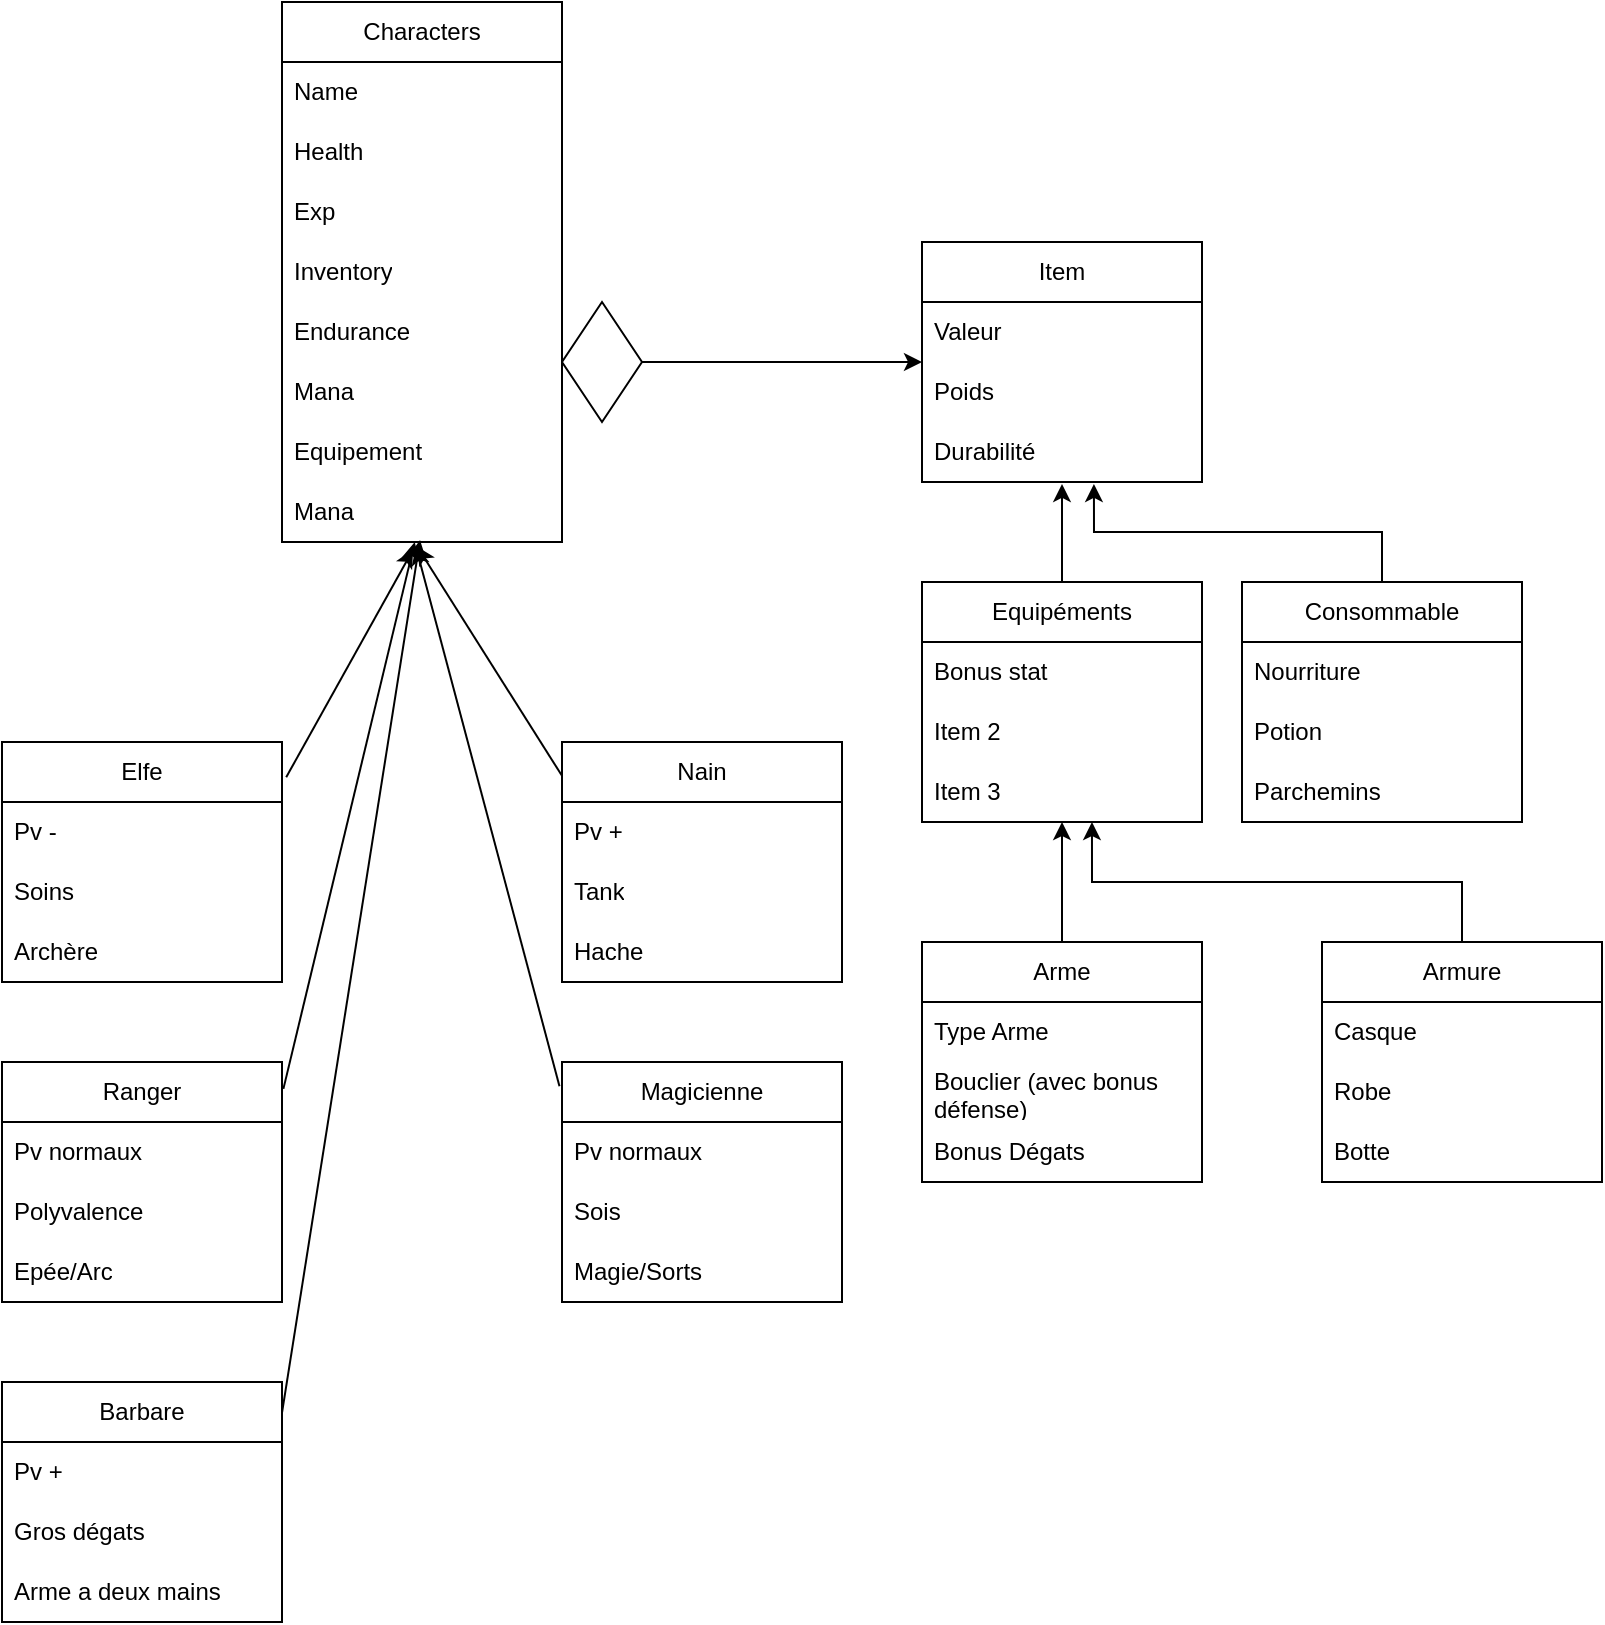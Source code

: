 <mxfile version="24.2.5" type="device">
  <diagram name="Page-1" id="M8yGcibdiD9udQnL2-cj">
    <mxGraphModel dx="1366" dy="884" grid="1" gridSize="10" guides="1" tooltips="1" connect="1" arrows="1" fold="1" page="1" pageScale="1" pageWidth="827" pageHeight="1169" math="0" shadow="0">
      <root>
        <mxCell id="0" />
        <mxCell id="1" parent="0" />
        <mxCell id="LntBXsOIpwsmCwY-nOZz-1" value="Characters" style="swimlane;fontStyle=0;childLayout=stackLayout;horizontal=1;startSize=30;horizontalStack=0;resizeParent=1;resizeParentMax=0;resizeLast=0;collapsible=1;marginBottom=0;whiteSpace=wrap;html=1;" parent="1" vertex="1">
          <mxGeometry x="160" y="30" width="140" height="270" as="geometry" />
        </mxCell>
        <mxCell id="LntBXsOIpwsmCwY-nOZz-2" value="Name" style="text;strokeColor=none;fillColor=none;align=left;verticalAlign=middle;spacingLeft=4;spacingRight=4;overflow=hidden;points=[[0,0.5],[1,0.5]];portConstraint=eastwest;rotatable=0;whiteSpace=wrap;html=1;" parent="LntBXsOIpwsmCwY-nOZz-1" vertex="1">
          <mxGeometry y="30" width="140" height="30" as="geometry" />
        </mxCell>
        <mxCell id="LntBXsOIpwsmCwY-nOZz-3" value="Health" style="text;strokeColor=none;fillColor=none;align=left;verticalAlign=middle;spacingLeft=4;spacingRight=4;overflow=hidden;points=[[0,0.5],[1,0.5]];portConstraint=eastwest;rotatable=0;whiteSpace=wrap;html=1;" parent="LntBXsOIpwsmCwY-nOZz-1" vertex="1">
          <mxGeometry y="60" width="140" height="30" as="geometry" />
        </mxCell>
        <mxCell id="LntBXsOIpwsmCwY-nOZz-4" value="Exp" style="text;strokeColor=none;fillColor=none;align=left;verticalAlign=middle;spacingLeft=4;spacingRight=4;overflow=hidden;points=[[0,0.5],[1,0.5]];portConstraint=eastwest;rotatable=0;whiteSpace=wrap;html=1;" parent="LntBXsOIpwsmCwY-nOZz-1" vertex="1">
          <mxGeometry y="90" width="140" height="30" as="geometry" />
        </mxCell>
        <mxCell id="LntBXsOIpwsmCwY-nOZz-5" value="Inventory" style="text;strokeColor=none;fillColor=none;align=left;verticalAlign=middle;spacingLeft=4;spacingRight=4;overflow=hidden;points=[[0,0.5],[1,0.5]];portConstraint=eastwest;rotatable=0;whiteSpace=wrap;html=1;" parent="LntBXsOIpwsmCwY-nOZz-1" vertex="1">
          <mxGeometry y="120" width="140" height="30" as="geometry" />
        </mxCell>
        <mxCell id="LntBXsOIpwsmCwY-nOZz-6" value="Endurance" style="text;strokeColor=none;fillColor=none;align=left;verticalAlign=middle;spacingLeft=4;spacingRight=4;overflow=hidden;points=[[0,0.5],[1,0.5]];portConstraint=eastwest;rotatable=0;whiteSpace=wrap;html=1;" parent="LntBXsOIpwsmCwY-nOZz-1" vertex="1">
          <mxGeometry y="150" width="140" height="30" as="geometry" />
        </mxCell>
        <mxCell id="LntBXsOIpwsmCwY-nOZz-7" value="Mana" style="text;strokeColor=none;fillColor=none;align=left;verticalAlign=middle;spacingLeft=4;spacingRight=4;overflow=hidden;points=[[0,0.5],[1,0.5]];portConstraint=eastwest;rotatable=0;whiteSpace=wrap;html=1;" parent="LntBXsOIpwsmCwY-nOZz-1" vertex="1">
          <mxGeometry y="180" width="140" height="30" as="geometry" />
        </mxCell>
        <mxCell id="LntBXsOIpwsmCwY-nOZz-66" value="Equipement" style="text;strokeColor=none;fillColor=none;align=left;verticalAlign=middle;spacingLeft=4;spacingRight=4;overflow=hidden;points=[[0,0.5],[1,0.5]];portConstraint=eastwest;rotatable=0;whiteSpace=wrap;html=1;" parent="LntBXsOIpwsmCwY-nOZz-1" vertex="1">
          <mxGeometry y="210" width="140" height="30" as="geometry" />
        </mxCell>
        <mxCell id="LntBXsOIpwsmCwY-nOZz-18" value="Mana" style="text;strokeColor=none;fillColor=none;align=left;verticalAlign=middle;spacingLeft=4;spacingRight=4;overflow=hidden;points=[[0,0.5],[1,0.5]];portConstraint=eastwest;rotatable=0;whiteSpace=wrap;html=1;" parent="LntBXsOIpwsmCwY-nOZz-1" vertex="1">
          <mxGeometry y="240" width="140" height="30" as="geometry" />
        </mxCell>
        <mxCell id="LntBXsOIpwsmCwY-nOZz-8" value="" style="rhombus;whiteSpace=wrap;html=1;" parent="1" vertex="1">
          <mxGeometry x="300" y="180" width="40" height="60" as="geometry" />
        </mxCell>
        <mxCell id="LntBXsOIpwsmCwY-nOZz-9" value="" style="endArrow=classic;html=1;rounded=0;exitX=1;exitY=0.5;exitDx=0;exitDy=0;" parent="1" source="LntBXsOIpwsmCwY-nOZz-8" target="LntBXsOIpwsmCwY-nOZz-10" edge="1">
          <mxGeometry width="50" height="50" relative="1" as="geometry">
            <mxPoint x="510" y="500" as="sourcePoint" />
            <mxPoint x="480" y="230" as="targetPoint" />
          </mxGeometry>
        </mxCell>
        <mxCell id="LntBXsOIpwsmCwY-nOZz-10" value="Item" style="swimlane;fontStyle=0;childLayout=stackLayout;horizontal=1;startSize=30;horizontalStack=0;resizeParent=1;resizeParentMax=0;resizeLast=0;collapsible=1;marginBottom=0;whiteSpace=wrap;html=1;" parent="1" vertex="1">
          <mxGeometry x="480" y="150" width="140" height="120" as="geometry" />
        </mxCell>
        <mxCell id="LntBXsOIpwsmCwY-nOZz-11" value="Valeur" style="text;strokeColor=none;fillColor=none;align=left;verticalAlign=middle;spacingLeft=4;spacingRight=4;overflow=hidden;points=[[0,0.5],[1,0.5]];portConstraint=eastwest;rotatable=0;whiteSpace=wrap;html=1;" parent="LntBXsOIpwsmCwY-nOZz-10" vertex="1">
          <mxGeometry y="30" width="140" height="30" as="geometry" />
        </mxCell>
        <mxCell id="LntBXsOIpwsmCwY-nOZz-12" value="Poids" style="text;strokeColor=none;fillColor=none;align=left;verticalAlign=middle;spacingLeft=4;spacingRight=4;overflow=hidden;points=[[0,0.5],[1,0.5]];portConstraint=eastwest;rotatable=0;whiteSpace=wrap;html=1;" parent="LntBXsOIpwsmCwY-nOZz-10" vertex="1">
          <mxGeometry y="60" width="140" height="30" as="geometry" />
        </mxCell>
        <mxCell id="LntBXsOIpwsmCwY-nOZz-13" value="Durabilité" style="text;strokeColor=none;fillColor=none;align=left;verticalAlign=middle;spacingLeft=4;spacingRight=4;overflow=hidden;points=[[0,0.5],[1,0.5]];portConstraint=eastwest;rotatable=0;whiteSpace=wrap;html=1;" parent="LntBXsOIpwsmCwY-nOZz-10" vertex="1">
          <mxGeometry y="90" width="140" height="30" as="geometry" />
        </mxCell>
        <mxCell id="LntBXsOIpwsmCwY-nOZz-14" value="Elfe" style="swimlane;fontStyle=0;childLayout=stackLayout;horizontal=1;startSize=30;horizontalStack=0;resizeParent=1;resizeParentMax=0;resizeLast=0;collapsible=1;marginBottom=0;whiteSpace=wrap;html=1;" parent="1" vertex="1">
          <mxGeometry x="20" y="400" width="140" height="120" as="geometry" />
        </mxCell>
        <mxCell id="LntBXsOIpwsmCwY-nOZz-15" value="Pv -" style="text;strokeColor=none;fillColor=none;align=left;verticalAlign=middle;spacingLeft=4;spacingRight=4;overflow=hidden;points=[[0,0.5],[1,0.5]];portConstraint=eastwest;rotatable=0;whiteSpace=wrap;html=1;" parent="LntBXsOIpwsmCwY-nOZz-14" vertex="1">
          <mxGeometry y="30" width="140" height="30" as="geometry" />
        </mxCell>
        <mxCell id="LntBXsOIpwsmCwY-nOZz-16" value="Soins" style="text;strokeColor=none;fillColor=none;align=left;verticalAlign=middle;spacingLeft=4;spacingRight=4;overflow=hidden;points=[[0,0.5],[1,0.5]];portConstraint=eastwest;rotatable=0;whiteSpace=wrap;html=1;" parent="LntBXsOIpwsmCwY-nOZz-14" vertex="1">
          <mxGeometry y="60" width="140" height="30" as="geometry" />
        </mxCell>
        <mxCell id="LntBXsOIpwsmCwY-nOZz-17" value="Archère" style="text;strokeColor=none;fillColor=none;align=left;verticalAlign=middle;spacingLeft=4;spacingRight=4;overflow=hidden;points=[[0,0.5],[1,0.5]];portConstraint=eastwest;rotatable=0;whiteSpace=wrap;html=1;" parent="LntBXsOIpwsmCwY-nOZz-14" vertex="1">
          <mxGeometry y="90" width="140" height="30" as="geometry" />
        </mxCell>
        <mxCell id="LntBXsOIpwsmCwY-nOZz-20" value="Nain" style="swimlane;fontStyle=0;childLayout=stackLayout;horizontal=1;startSize=30;horizontalStack=0;resizeParent=1;resizeParentMax=0;resizeLast=0;collapsible=1;marginBottom=0;whiteSpace=wrap;html=1;" parent="1" vertex="1">
          <mxGeometry x="300" y="400" width="140" height="120" as="geometry" />
        </mxCell>
        <mxCell id="LntBXsOIpwsmCwY-nOZz-23" value="Pv +" style="text;strokeColor=none;fillColor=none;align=left;verticalAlign=middle;spacingLeft=4;spacingRight=4;overflow=hidden;points=[[0,0.5],[1,0.5]];portConstraint=eastwest;rotatable=0;whiteSpace=wrap;html=1;" parent="LntBXsOIpwsmCwY-nOZz-20" vertex="1">
          <mxGeometry y="30" width="140" height="30" as="geometry" />
        </mxCell>
        <mxCell id="LntBXsOIpwsmCwY-nOZz-36" value="Tank" style="text;strokeColor=none;fillColor=none;align=left;verticalAlign=middle;spacingLeft=4;spacingRight=4;overflow=hidden;points=[[0,0.5],[1,0.5]];portConstraint=eastwest;rotatable=0;whiteSpace=wrap;html=1;" parent="LntBXsOIpwsmCwY-nOZz-20" vertex="1">
          <mxGeometry y="60" width="140" height="30" as="geometry" />
        </mxCell>
        <mxCell id="LntBXsOIpwsmCwY-nOZz-21" value="Hache" style="text;strokeColor=none;fillColor=none;align=left;verticalAlign=middle;spacingLeft=4;spacingRight=4;overflow=hidden;points=[[0,0.5],[1,0.5]];portConstraint=eastwest;rotatable=0;whiteSpace=wrap;html=1;" parent="LntBXsOIpwsmCwY-nOZz-20" vertex="1">
          <mxGeometry y="90" width="140" height="30" as="geometry" />
        </mxCell>
        <mxCell id="LntBXsOIpwsmCwY-nOZz-24" value="Ranger" style="swimlane;fontStyle=0;childLayout=stackLayout;horizontal=1;startSize=30;horizontalStack=0;resizeParent=1;resizeParentMax=0;resizeLast=0;collapsible=1;marginBottom=0;whiteSpace=wrap;html=1;" parent="1" vertex="1">
          <mxGeometry x="20" y="560" width="140" height="120" as="geometry" />
        </mxCell>
        <mxCell id="LntBXsOIpwsmCwY-nOZz-25" value="Pv normaux" style="text;strokeColor=none;fillColor=none;align=left;verticalAlign=middle;spacingLeft=4;spacingRight=4;overflow=hidden;points=[[0,0.5],[1,0.5]];portConstraint=eastwest;rotatable=0;whiteSpace=wrap;html=1;" parent="LntBXsOIpwsmCwY-nOZz-24" vertex="1">
          <mxGeometry y="30" width="140" height="30" as="geometry" />
        </mxCell>
        <mxCell id="LntBXsOIpwsmCwY-nOZz-26" value="Polyvalence" style="text;strokeColor=none;fillColor=none;align=left;verticalAlign=middle;spacingLeft=4;spacingRight=4;overflow=hidden;points=[[0,0.5],[1,0.5]];portConstraint=eastwest;rotatable=0;whiteSpace=wrap;html=1;" parent="LntBXsOIpwsmCwY-nOZz-24" vertex="1">
          <mxGeometry y="60" width="140" height="30" as="geometry" />
        </mxCell>
        <mxCell id="LntBXsOIpwsmCwY-nOZz-27" value="Epée/Arc" style="text;strokeColor=none;fillColor=none;align=left;verticalAlign=middle;spacingLeft=4;spacingRight=4;overflow=hidden;points=[[0,0.5],[1,0.5]];portConstraint=eastwest;rotatable=0;whiteSpace=wrap;html=1;" parent="LntBXsOIpwsmCwY-nOZz-24" vertex="1">
          <mxGeometry y="90" width="140" height="30" as="geometry" />
        </mxCell>
        <mxCell id="LntBXsOIpwsmCwY-nOZz-28" value="Magicienne" style="swimlane;fontStyle=0;childLayout=stackLayout;horizontal=1;startSize=30;horizontalStack=0;resizeParent=1;resizeParentMax=0;resizeLast=0;collapsible=1;marginBottom=0;whiteSpace=wrap;html=1;" parent="1" vertex="1">
          <mxGeometry x="300" y="560" width="140" height="120" as="geometry" />
        </mxCell>
        <mxCell id="LntBXsOIpwsmCwY-nOZz-29" value="Pv normaux" style="text;strokeColor=none;fillColor=none;align=left;verticalAlign=middle;spacingLeft=4;spacingRight=4;overflow=hidden;points=[[0,0.5],[1,0.5]];portConstraint=eastwest;rotatable=0;whiteSpace=wrap;html=1;" parent="LntBXsOIpwsmCwY-nOZz-28" vertex="1">
          <mxGeometry y="30" width="140" height="30" as="geometry" />
        </mxCell>
        <mxCell id="LntBXsOIpwsmCwY-nOZz-30" value="Sois" style="text;strokeColor=none;fillColor=none;align=left;verticalAlign=middle;spacingLeft=4;spacingRight=4;overflow=hidden;points=[[0,0.5],[1,0.5]];portConstraint=eastwest;rotatable=0;whiteSpace=wrap;html=1;" parent="LntBXsOIpwsmCwY-nOZz-28" vertex="1">
          <mxGeometry y="60" width="140" height="30" as="geometry" />
        </mxCell>
        <mxCell id="LntBXsOIpwsmCwY-nOZz-31" value="Magie/Sorts" style="text;strokeColor=none;fillColor=none;align=left;verticalAlign=middle;spacingLeft=4;spacingRight=4;overflow=hidden;points=[[0,0.5],[1,0.5]];portConstraint=eastwest;rotatable=0;whiteSpace=wrap;html=1;" parent="LntBXsOIpwsmCwY-nOZz-28" vertex="1">
          <mxGeometry y="90" width="140" height="30" as="geometry" />
        </mxCell>
        <mxCell id="LntBXsOIpwsmCwY-nOZz-42" value="Equipéments" style="swimlane;fontStyle=0;childLayout=stackLayout;horizontal=1;startSize=30;horizontalStack=0;resizeParent=1;resizeParentMax=0;resizeLast=0;collapsible=1;marginBottom=0;whiteSpace=wrap;html=1;" parent="1" vertex="1">
          <mxGeometry x="480" y="320" width="140" height="120" as="geometry" />
        </mxCell>
        <mxCell id="LntBXsOIpwsmCwY-nOZz-43" value="Bonus stat" style="text;strokeColor=none;fillColor=none;align=left;verticalAlign=middle;spacingLeft=4;spacingRight=4;overflow=hidden;points=[[0,0.5],[1,0.5]];portConstraint=eastwest;rotatable=0;whiteSpace=wrap;html=1;" parent="LntBXsOIpwsmCwY-nOZz-42" vertex="1">
          <mxGeometry y="30" width="140" height="30" as="geometry" />
        </mxCell>
        <mxCell id="LntBXsOIpwsmCwY-nOZz-44" value="Item 2" style="text;strokeColor=none;fillColor=none;align=left;verticalAlign=middle;spacingLeft=4;spacingRight=4;overflow=hidden;points=[[0,0.5],[1,0.5]];portConstraint=eastwest;rotatable=0;whiteSpace=wrap;html=1;" parent="LntBXsOIpwsmCwY-nOZz-42" vertex="1">
          <mxGeometry y="60" width="140" height="30" as="geometry" />
        </mxCell>
        <mxCell id="LntBXsOIpwsmCwY-nOZz-45" value="Item 3" style="text;strokeColor=none;fillColor=none;align=left;verticalAlign=middle;spacingLeft=4;spacingRight=4;overflow=hidden;points=[[0,0.5],[1,0.5]];portConstraint=eastwest;rotatable=0;whiteSpace=wrap;html=1;" parent="LntBXsOIpwsmCwY-nOZz-42" vertex="1">
          <mxGeometry y="90" width="140" height="30" as="geometry" />
        </mxCell>
        <mxCell id="LntBXsOIpwsmCwY-nOZz-47" value="Arme" style="swimlane;fontStyle=0;childLayout=stackLayout;horizontal=1;startSize=30;horizontalStack=0;resizeParent=1;resizeParentMax=0;resizeLast=0;collapsible=1;marginBottom=0;whiteSpace=wrap;html=1;" parent="1" vertex="1">
          <mxGeometry x="480" y="500" width="140" height="120" as="geometry" />
        </mxCell>
        <mxCell id="LntBXsOIpwsmCwY-nOZz-48" value="Type Arme" style="text;strokeColor=none;fillColor=none;align=left;verticalAlign=middle;spacingLeft=4;spacingRight=4;overflow=hidden;points=[[0,0.5],[1,0.5]];portConstraint=eastwest;rotatable=0;whiteSpace=wrap;html=1;" parent="LntBXsOIpwsmCwY-nOZz-47" vertex="1">
          <mxGeometry y="30" width="140" height="30" as="geometry" />
        </mxCell>
        <mxCell id="LntBXsOIpwsmCwY-nOZz-56" value="Bouclier (avec bonus défense)" style="text;strokeColor=none;fillColor=none;align=left;verticalAlign=middle;spacingLeft=4;spacingRight=4;overflow=hidden;points=[[0,0.5],[1,0.5]];portConstraint=eastwest;rotatable=0;whiteSpace=wrap;html=1;" parent="LntBXsOIpwsmCwY-nOZz-47" vertex="1">
          <mxGeometry y="60" width="140" height="30" as="geometry" />
        </mxCell>
        <mxCell id="LntBXsOIpwsmCwY-nOZz-55" value="Bonus Dégats" style="text;strokeColor=none;fillColor=none;align=left;verticalAlign=middle;spacingLeft=4;spacingRight=4;overflow=hidden;points=[[0,0.5],[1,0.5]];portConstraint=eastwest;rotatable=0;whiteSpace=wrap;html=1;" parent="LntBXsOIpwsmCwY-nOZz-47" vertex="1">
          <mxGeometry y="90" width="140" height="30" as="geometry" />
        </mxCell>
        <mxCell id="LntBXsOIpwsmCwY-nOZz-51" value="Armure" style="swimlane;fontStyle=0;childLayout=stackLayout;horizontal=1;startSize=30;horizontalStack=0;resizeParent=1;resizeParentMax=0;resizeLast=0;collapsible=1;marginBottom=0;whiteSpace=wrap;html=1;" parent="1" vertex="1">
          <mxGeometry x="680" y="500" width="140" height="120" as="geometry" />
        </mxCell>
        <mxCell id="LntBXsOIpwsmCwY-nOZz-52" value="Casque" style="text;strokeColor=none;fillColor=none;align=left;verticalAlign=middle;spacingLeft=4;spacingRight=4;overflow=hidden;points=[[0,0.5],[1,0.5]];portConstraint=eastwest;rotatable=0;whiteSpace=wrap;html=1;" parent="LntBXsOIpwsmCwY-nOZz-51" vertex="1">
          <mxGeometry y="30" width="140" height="30" as="geometry" />
        </mxCell>
        <mxCell id="LntBXsOIpwsmCwY-nOZz-54" value="Robe" style="text;strokeColor=none;fillColor=none;align=left;verticalAlign=middle;spacingLeft=4;spacingRight=4;overflow=hidden;points=[[0,0.5],[1,0.5]];portConstraint=eastwest;rotatable=0;whiteSpace=wrap;html=1;" parent="LntBXsOIpwsmCwY-nOZz-51" vertex="1">
          <mxGeometry y="60" width="140" height="30" as="geometry" />
        </mxCell>
        <mxCell id="LntBXsOIpwsmCwY-nOZz-57" value="Botte" style="text;strokeColor=none;fillColor=none;align=left;verticalAlign=middle;spacingLeft=4;spacingRight=4;overflow=hidden;points=[[0,0.5],[1,0.5]];portConstraint=eastwest;rotatable=0;whiteSpace=wrap;html=1;" parent="LntBXsOIpwsmCwY-nOZz-51" vertex="1">
          <mxGeometry y="90" width="140" height="30" as="geometry" />
        </mxCell>
        <mxCell id="LntBXsOIpwsmCwY-nOZz-61" value="Consommable" style="swimlane;fontStyle=0;childLayout=stackLayout;horizontal=1;startSize=30;horizontalStack=0;resizeParent=1;resizeParentMax=0;resizeLast=0;collapsible=1;marginBottom=0;whiteSpace=wrap;html=1;" parent="1" vertex="1">
          <mxGeometry x="640" y="320" width="140" height="120" as="geometry" />
        </mxCell>
        <mxCell id="LntBXsOIpwsmCwY-nOZz-62" value="Nourriture" style="text;strokeColor=none;fillColor=none;align=left;verticalAlign=middle;spacingLeft=4;spacingRight=4;overflow=hidden;points=[[0,0.5],[1,0.5]];portConstraint=eastwest;rotatable=0;whiteSpace=wrap;html=1;" parent="LntBXsOIpwsmCwY-nOZz-61" vertex="1">
          <mxGeometry y="30" width="140" height="30" as="geometry" />
        </mxCell>
        <mxCell id="LntBXsOIpwsmCwY-nOZz-63" value="Potion" style="text;strokeColor=none;fillColor=none;align=left;verticalAlign=middle;spacingLeft=4;spacingRight=4;overflow=hidden;points=[[0,0.5],[1,0.5]];portConstraint=eastwest;rotatable=0;whiteSpace=wrap;html=1;" parent="LntBXsOIpwsmCwY-nOZz-61" vertex="1">
          <mxGeometry y="60" width="140" height="30" as="geometry" />
        </mxCell>
        <mxCell id="LntBXsOIpwsmCwY-nOZz-64" value="Parchemins" style="text;strokeColor=none;fillColor=none;align=left;verticalAlign=middle;spacingLeft=4;spacingRight=4;overflow=hidden;points=[[0,0.5],[1,0.5]];portConstraint=eastwest;rotatable=0;whiteSpace=wrap;html=1;" parent="LntBXsOIpwsmCwY-nOZz-61" vertex="1">
          <mxGeometry y="90" width="140" height="30" as="geometry" />
        </mxCell>
        <mxCell id="CA2sSQM3CdZxaqwHel97-4" style="edgeStyle=orthogonalEdgeStyle;rounded=0;orthogonalLoop=1;jettySize=auto;html=1;entryX=0.5;entryY=1.033;entryDx=0;entryDy=0;entryPerimeter=0;" edge="1" parent="1" source="LntBXsOIpwsmCwY-nOZz-42" target="LntBXsOIpwsmCwY-nOZz-13">
          <mxGeometry relative="1" as="geometry" />
        </mxCell>
        <mxCell id="CA2sSQM3CdZxaqwHel97-5" style="edgeStyle=orthogonalEdgeStyle;rounded=0;orthogonalLoop=1;jettySize=auto;html=1;entryX=0.614;entryY=1.033;entryDx=0;entryDy=0;entryPerimeter=0;" edge="1" parent="1" source="LntBXsOIpwsmCwY-nOZz-61" target="LntBXsOIpwsmCwY-nOZz-13">
          <mxGeometry relative="1" as="geometry">
            <Array as="points">
              <mxPoint x="710" y="295" />
              <mxPoint x="566" y="295" />
            </Array>
          </mxGeometry>
        </mxCell>
        <mxCell id="CA2sSQM3CdZxaqwHel97-6" style="edgeStyle=orthogonalEdgeStyle;rounded=0;orthogonalLoop=1;jettySize=auto;html=1;entryX=0.5;entryY=1;entryDx=0;entryDy=0;entryPerimeter=0;" edge="1" parent="1" source="LntBXsOIpwsmCwY-nOZz-47" target="LntBXsOIpwsmCwY-nOZz-45">
          <mxGeometry relative="1" as="geometry" />
        </mxCell>
        <mxCell id="CA2sSQM3CdZxaqwHel97-7" style="edgeStyle=orthogonalEdgeStyle;rounded=0;orthogonalLoop=1;jettySize=auto;html=1;entryX=0.607;entryY=1;entryDx=0;entryDy=0;entryPerimeter=0;" edge="1" parent="1" source="LntBXsOIpwsmCwY-nOZz-51" target="LntBXsOIpwsmCwY-nOZz-45">
          <mxGeometry relative="1" as="geometry" />
        </mxCell>
        <mxCell id="CA2sSQM3CdZxaqwHel97-9" value="Barbare" style="swimlane;fontStyle=0;childLayout=stackLayout;horizontal=1;startSize=30;horizontalStack=0;resizeParent=1;resizeParentMax=0;resizeLast=0;collapsible=1;marginBottom=0;whiteSpace=wrap;html=1;" vertex="1" parent="1">
          <mxGeometry x="20" y="720" width="140" height="120" as="geometry" />
        </mxCell>
        <mxCell id="CA2sSQM3CdZxaqwHel97-10" value="Pv +" style="text;strokeColor=none;fillColor=none;align=left;verticalAlign=middle;spacingLeft=4;spacingRight=4;overflow=hidden;points=[[0,0.5],[1,0.5]];portConstraint=eastwest;rotatable=0;whiteSpace=wrap;html=1;" vertex="1" parent="CA2sSQM3CdZxaqwHel97-9">
          <mxGeometry y="30" width="140" height="30" as="geometry" />
        </mxCell>
        <mxCell id="CA2sSQM3CdZxaqwHel97-11" value="Gros dégats" style="text;strokeColor=none;fillColor=none;align=left;verticalAlign=middle;spacingLeft=4;spacingRight=4;overflow=hidden;points=[[0,0.5],[1,0.5]];portConstraint=eastwest;rotatable=0;whiteSpace=wrap;html=1;" vertex="1" parent="CA2sSQM3CdZxaqwHel97-9">
          <mxGeometry y="60" width="140" height="30" as="geometry" />
        </mxCell>
        <mxCell id="CA2sSQM3CdZxaqwHel97-12" value="Arme a deux mains" style="text;strokeColor=none;fillColor=none;align=left;verticalAlign=middle;spacingLeft=4;spacingRight=4;overflow=hidden;points=[[0,0.5],[1,0.5]];portConstraint=eastwest;rotatable=0;whiteSpace=wrap;html=1;" vertex="1" parent="CA2sSQM3CdZxaqwHel97-9">
          <mxGeometry y="90" width="140" height="30" as="geometry" />
        </mxCell>
        <mxCell id="CA2sSQM3CdZxaqwHel97-23" value="" style="endArrow=classic;html=1;rounded=0;exitX=1.005;exitY=0.112;exitDx=0;exitDy=0;exitPerimeter=0;" edge="1" parent="1" source="LntBXsOIpwsmCwY-nOZz-24" target="LntBXsOIpwsmCwY-nOZz-18">
          <mxGeometry width="50" height="50" relative="1" as="geometry">
            <mxPoint x="260" y="640" as="sourcePoint" />
            <mxPoint x="310" y="590" as="targetPoint" />
          </mxGeometry>
        </mxCell>
        <mxCell id="CA2sSQM3CdZxaqwHel97-24" value="" style="endArrow=classic;html=1;rounded=0;exitX=1.015;exitY=0.147;exitDx=0;exitDy=0;exitPerimeter=0;entryX=0.468;entryY=1.126;entryDx=0;entryDy=0;entryPerimeter=0;" edge="1" parent="1" source="LntBXsOIpwsmCwY-nOZz-14" target="LntBXsOIpwsmCwY-nOZz-18">
          <mxGeometry width="50" height="50" relative="1" as="geometry">
            <mxPoint x="260" y="640" as="sourcePoint" />
            <mxPoint x="310" y="590" as="targetPoint" />
          </mxGeometry>
        </mxCell>
        <mxCell id="CA2sSQM3CdZxaqwHel97-25" value="" style="endArrow=classic;html=1;rounded=0;exitX=0;exitY=0.141;exitDx=0;exitDy=0;exitPerimeter=0;entryX=0.483;entryY=1.08;entryDx=0;entryDy=0;entryPerimeter=0;" edge="1" parent="1" source="LntBXsOIpwsmCwY-nOZz-20" target="LntBXsOIpwsmCwY-nOZz-18">
          <mxGeometry width="50" height="50" relative="1" as="geometry">
            <mxPoint x="250" y="430" as="sourcePoint" />
            <mxPoint x="300" y="380" as="targetPoint" />
          </mxGeometry>
        </mxCell>
        <mxCell id="CA2sSQM3CdZxaqwHel97-26" value="" style="endArrow=classic;html=1;rounded=0;exitX=-0.009;exitY=0.101;exitDx=0;exitDy=0;exitPerimeter=0;entryX=0.478;entryY=1.08;entryDx=0;entryDy=0;entryPerimeter=0;" edge="1" parent="1" source="LntBXsOIpwsmCwY-nOZz-28" target="LntBXsOIpwsmCwY-nOZz-18">
          <mxGeometry width="50" height="50" relative="1" as="geometry">
            <mxPoint x="250" y="430" as="sourcePoint" />
            <mxPoint x="300" y="380" as="targetPoint" />
          </mxGeometry>
        </mxCell>
        <mxCell id="CA2sSQM3CdZxaqwHel97-27" value="" style="endArrow=classic;html=1;rounded=0;exitX=1;exitY=0.129;exitDx=0;exitDy=0;exitPerimeter=0;entryX=0.493;entryY=0.967;entryDx=0;entryDy=0;entryPerimeter=0;" edge="1" parent="1" source="CA2sSQM3CdZxaqwHel97-9" target="LntBXsOIpwsmCwY-nOZz-18">
          <mxGeometry width="50" height="50" relative="1" as="geometry">
            <mxPoint x="250" y="670" as="sourcePoint" />
            <mxPoint x="230" y="360" as="targetPoint" />
          </mxGeometry>
        </mxCell>
      </root>
    </mxGraphModel>
  </diagram>
</mxfile>
